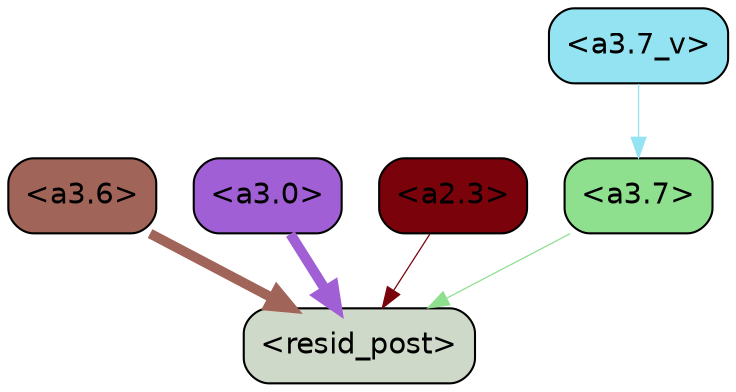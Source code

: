 strict digraph "" {
	graph [bgcolor=transparent,
		layout=dot,
		overlap=false,
		splines=true
	];
	"<a3.7>"	[color=black,
		fillcolor="#8ee08f",
		fontname=Helvetica,
		shape=box,
		style="filled, rounded"];
	"<resid_post>"	[color=black,
		fillcolor="#cfd9c9",
		fontname=Helvetica,
		shape=box,
		style="filled, rounded"];
	"<a3.7>" -> "<resid_post>"	[color="#8ee08f",
		penwidth=0.6];
	"<a3.6>"	[color=black,
		fillcolor="#a16458",
		fontname=Helvetica,
		shape=box,
		style="filled, rounded"];
	"<a3.6>" -> "<resid_post>"	[color="#a16458",
		penwidth=4.746312499046326];
	"<a3.0>"	[color=black,
		fillcolor="#a15fd5",
		fontname=Helvetica,
		shape=box,
		style="filled, rounded"];
	"<a3.0>" -> "<resid_post>"	[color="#a15fd5",
		penwidth=4.896343111991882];
	"<a2.3>"	[color=black,
		fillcolor="#7a020b",
		fontname=Helvetica,
		shape=box,
		style="filled, rounded"];
	"<a2.3>" -> "<resid_post>"	[color="#7a020b",
		penwidth=0.6];
	"<a3.7_v>"	[color=black,
		fillcolor="#94e3f2",
		fontname=Helvetica,
		shape=box,
		style="filled, rounded"];
	"<a3.7_v>" -> "<a3.7>"	[color="#94e3f2",
		penwidth=0.6];
}

